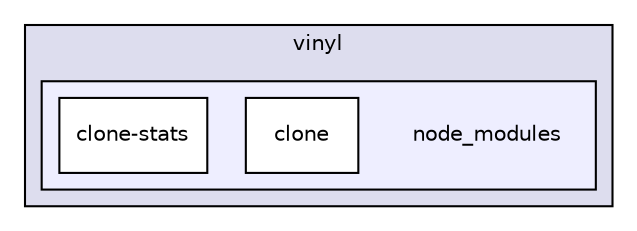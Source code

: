 digraph "gulp-src/node_modules/gulp-html-to-json/node_modules/gulp-util/node_modules/vinyl/node_modules" {
  compound=true
  node [ fontsize="10", fontname="Helvetica"];
  edge [ labelfontsize="10", labelfontname="Helvetica"];
  subgraph clusterdir_b42abc69513fe83c47620c18e234f7a6 {
    graph [ bgcolor="#ddddee", pencolor="black", label="vinyl" fontname="Helvetica", fontsize="10", URL="dir_b42abc69513fe83c47620c18e234f7a6.html"]
  subgraph clusterdir_0ef5c5bed4b90f99f8f77e4dfee06e8a {
    graph [ bgcolor="#eeeeff", pencolor="black", label="" URL="dir_0ef5c5bed4b90f99f8f77e4dfee06e8a.html"];
    dir_0ef5c5bed4b90f99f8f77e4dfee06e8a [shape=plaintext label="node_modules"];
    dir_2f9b23815013eea811638ac311734a6b [shape=box label="clone" color="black" fillcolor="white" style="filled" URL="dir_2f9b23815013eea811638ac311734a6b.html"];
    dir_13369155ef608a00fbd6e2c790c50cba [shape=box label="clone-stats" color="black" fillcolor="white" style="filled" URL="dir_13369155ef608a00fbd6e2c790c50cba.html"];
  }
  }
}

